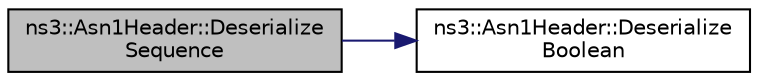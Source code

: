 digraph "ns3::Asn1Header::DeserializeSequence"
{
 // LATEX_PDF_SIZE
  edge [fontname="Helvetica",fontsize="10",labelfontname="Helvetica",labelfontsize="10"];
  node [fontname="Helvetica",fontsize="10",shape=record];
  rankdir="LR";
  Node1 [label="ns3::Asn1Header::Deserialize\lSequence",height=0.2,width=0.4,color="black", fillcolor="grey75", style="filled", fontcolor="black",tooltip="Deserialize a sequence."];
  Node1 -> Node2 [color="midnightblue",fontsize="10",style="solid",fontname="Helvetica"];
  Node2 [label="ns3::Asn1Header::Deserialize\lBoolean",height=0.2,width=0.4,color="black", fillcolor="white", style="filled",URL="$classns3_1_1_asn1_header.html#ab46f4b86988a0fbeb5df11a9bc46222d",tooltip="Deserialize a boolean."];
}
